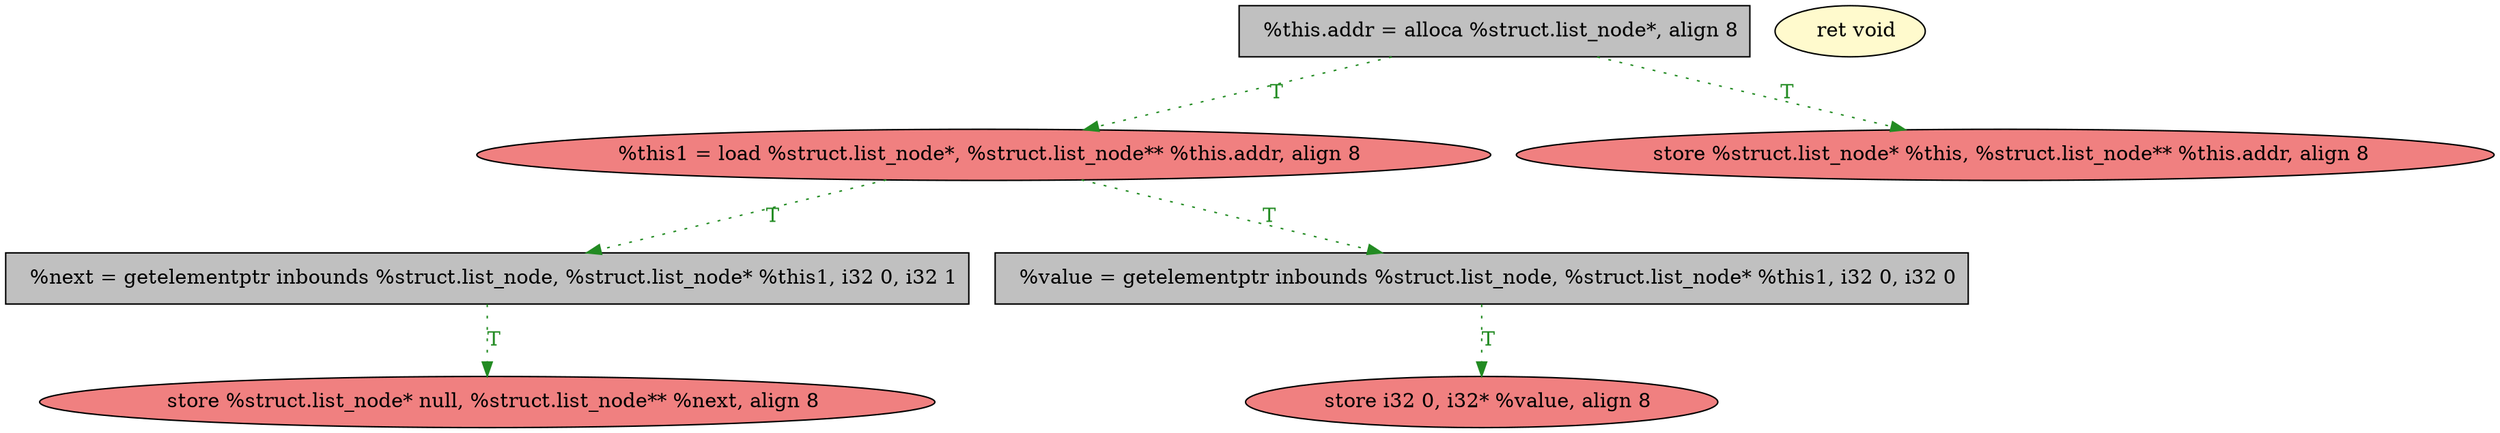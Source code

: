 
digraph G {


node585 [fillcolor=grey,label="  %next = getelementptr inbounds %struct.list_node, %struct.list_node* %this1, i32 0, i32 1",shape=rectangle,style=filled ]
node584 [fillcolor=lightcoral,label="  %this1 = load %struct.list_node*, %struct.list_node** %this.addr, align 8",shape=ellipse,style=filled ]
node579 [fillcolor=lightcoral,label="  store %struct.list_node* %this, %struct.list_node** %this.addr, align 8",shape=ellipse,style=filled ]
node578 [fillcolor=lemonchiffon,label="  ret void",shape=ellipse,style=filled ]
node582 [fillcolor=grey,label="  %value = getelementptr inbounds %struct.list_node, %struct.list_node* %this1, i32 0, i32 0",shape=rectangle,style=filled ]
node580 [fillcolor=lightcoral,label="  store %struct.list_node* null, %struct.list_node** %next, align 8",shape=ellipse,style=filled ]
node581 [fillcolor=grey,label="  %this.addr = alloca %struct.list_node*, align 8",shape=rectangle,style=filled ]
node583 [fillcolor=lightcoral,label="  store i32 0, i32* %value, align 8",shape=ellipse,style=filled ]

node584->node582 [style=dotted,color=forestgreen,label="T",fontcolor=forestgreen ]
node585->node580 [style=dotted,color=forestgreen,label="T",fontcolor=forestgreen ]
node581->node584 [style=dotted,color=forestgreen,label="T",fontcolor=forestgreen ]
node582->node583 [style=dotted,color=forestgreen,label="T",fontcolor=forestgreen ]
node581->node579 [style=dotted,color=forestgreen,label="T",fontcolor=forestgreen ]
node584->node585 [style=dotted,color=forestgreen,label="T",fontcolor=forestgreen ]


}
